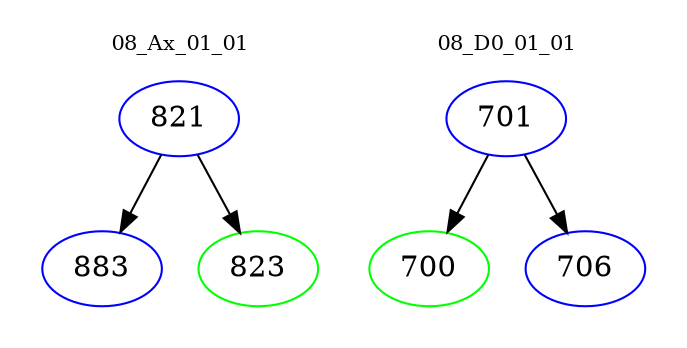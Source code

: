digraph{
subgraph cluster_0 {
color = white
label = "08_Ax_01_01";
fontsize=10;
T0_821 [label="821", color="blue"]
T0_821 -> T0_883 [color="black"]
T0_883 [label="883", color="blue"]
T0_821 -> T0_823 [color="black"]
T0_823 [label="823", color="green"]
}
subgraph cluster_1 {
color = white
label = "08_D0_01_01";
fontsize=10;
T1_701 [label="701", color="blue"]
T1_701 -> T1_700 [color="black"]
T1_700 [label="700", color="green"]
T1_701 -> T1_706 [color="black"]
T1_706 [label="706", color="blue"]
}
}
